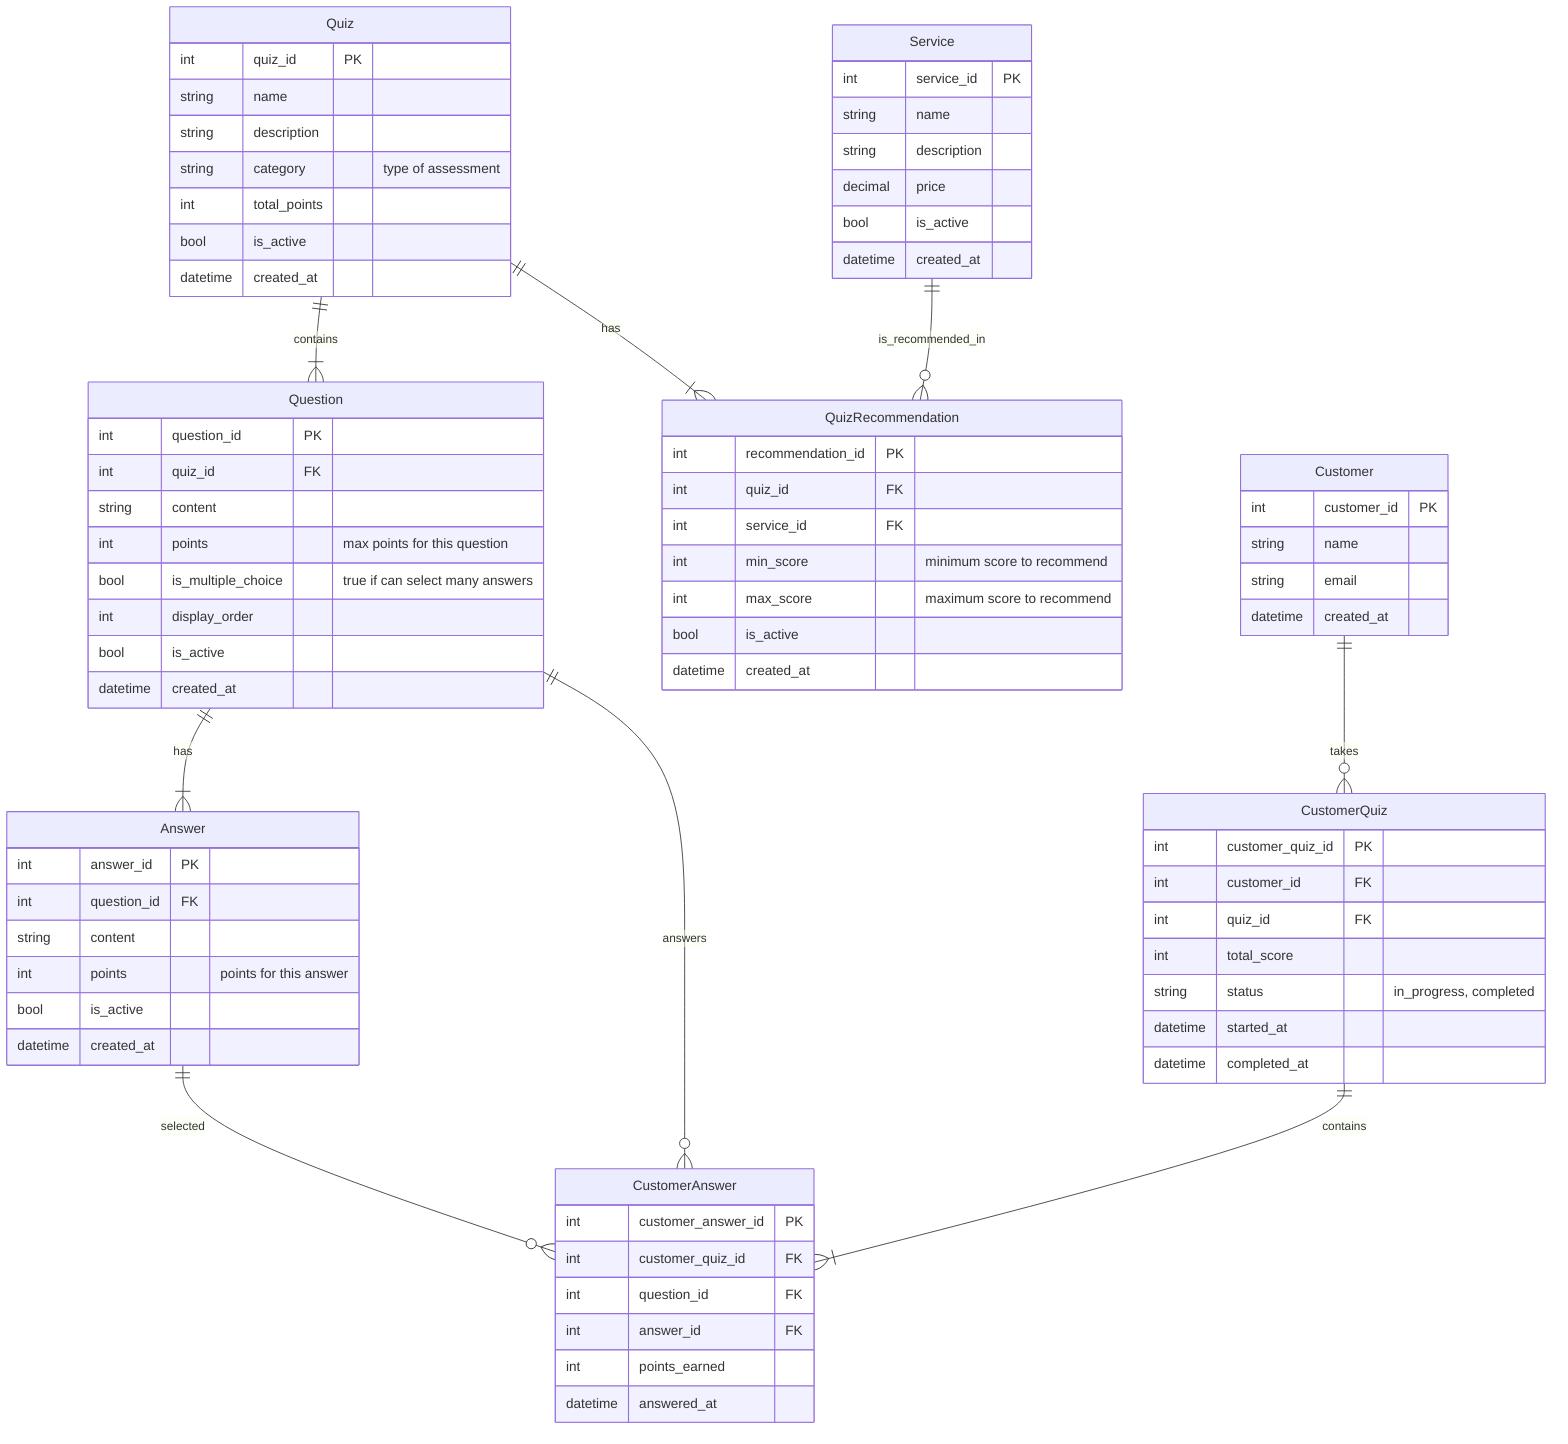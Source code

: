 erDiagram
    Quiz {
        int quiz_id PK
        string name
        string description
        string category "type of assessment"
        int total_points
        bool is_active
        datetime created_at
    }
    Question {
        int question_id PK
        int quiz_id FK
        string content
        int points "max points for this question"
        bool is_multiple_choice "true if can select many answers"
        int display_order
        bool is_active
        datetime created_at
    }
    Answer {
        int answer_id PK
        int question_id FK
        string content
        int points "points for this answer"
        bool is_active
        datetime created_at
    }
    CustomerQuiz {
        int customer_quiz_id PK
        int customer_id FK
        int quiz_id FK
        int total_score
        string status "in_progress, completed"
        datetime started_at
        datetime completed_at
    }
    CustomerAnswer {
        int customer_answer_id PK
        int customer_quiz_id FK
        int question_id FK
        int answer_id FK
        int points_earned
        datetime answered_at
    }
    QuizRecommendation {
        int recommendation_id PK
        int quiz_id FK
        int service_id FK
        int min_score "minimum score to recommend"
        int max_score "maximum score to recommend"
        bool is_active
        datetime created_at
    }
    Service {
        int service_id PK
        string name
        string description
        decimal price
        bool is_active
        datetime created_at
    }
    Customer {
        int customer_id PK
        string name
        string email
        datetime created_at
    }

    Quiz ||--|{ Question : contains
    Question ||--|{ Answer : has
    Quiz ||--|{ QuizRecommendation : has
    Service ||--o{ QuizRecommendation : is_recommended_in
    Customer ||--o{ CustomerQuiz : takes
    CustomerQuiz ||--|{ CustomerAnswer : contains
    Question ||--o{ CustomerAnswer : answers
    Answer ||--o{ CustomerAnswer : selected